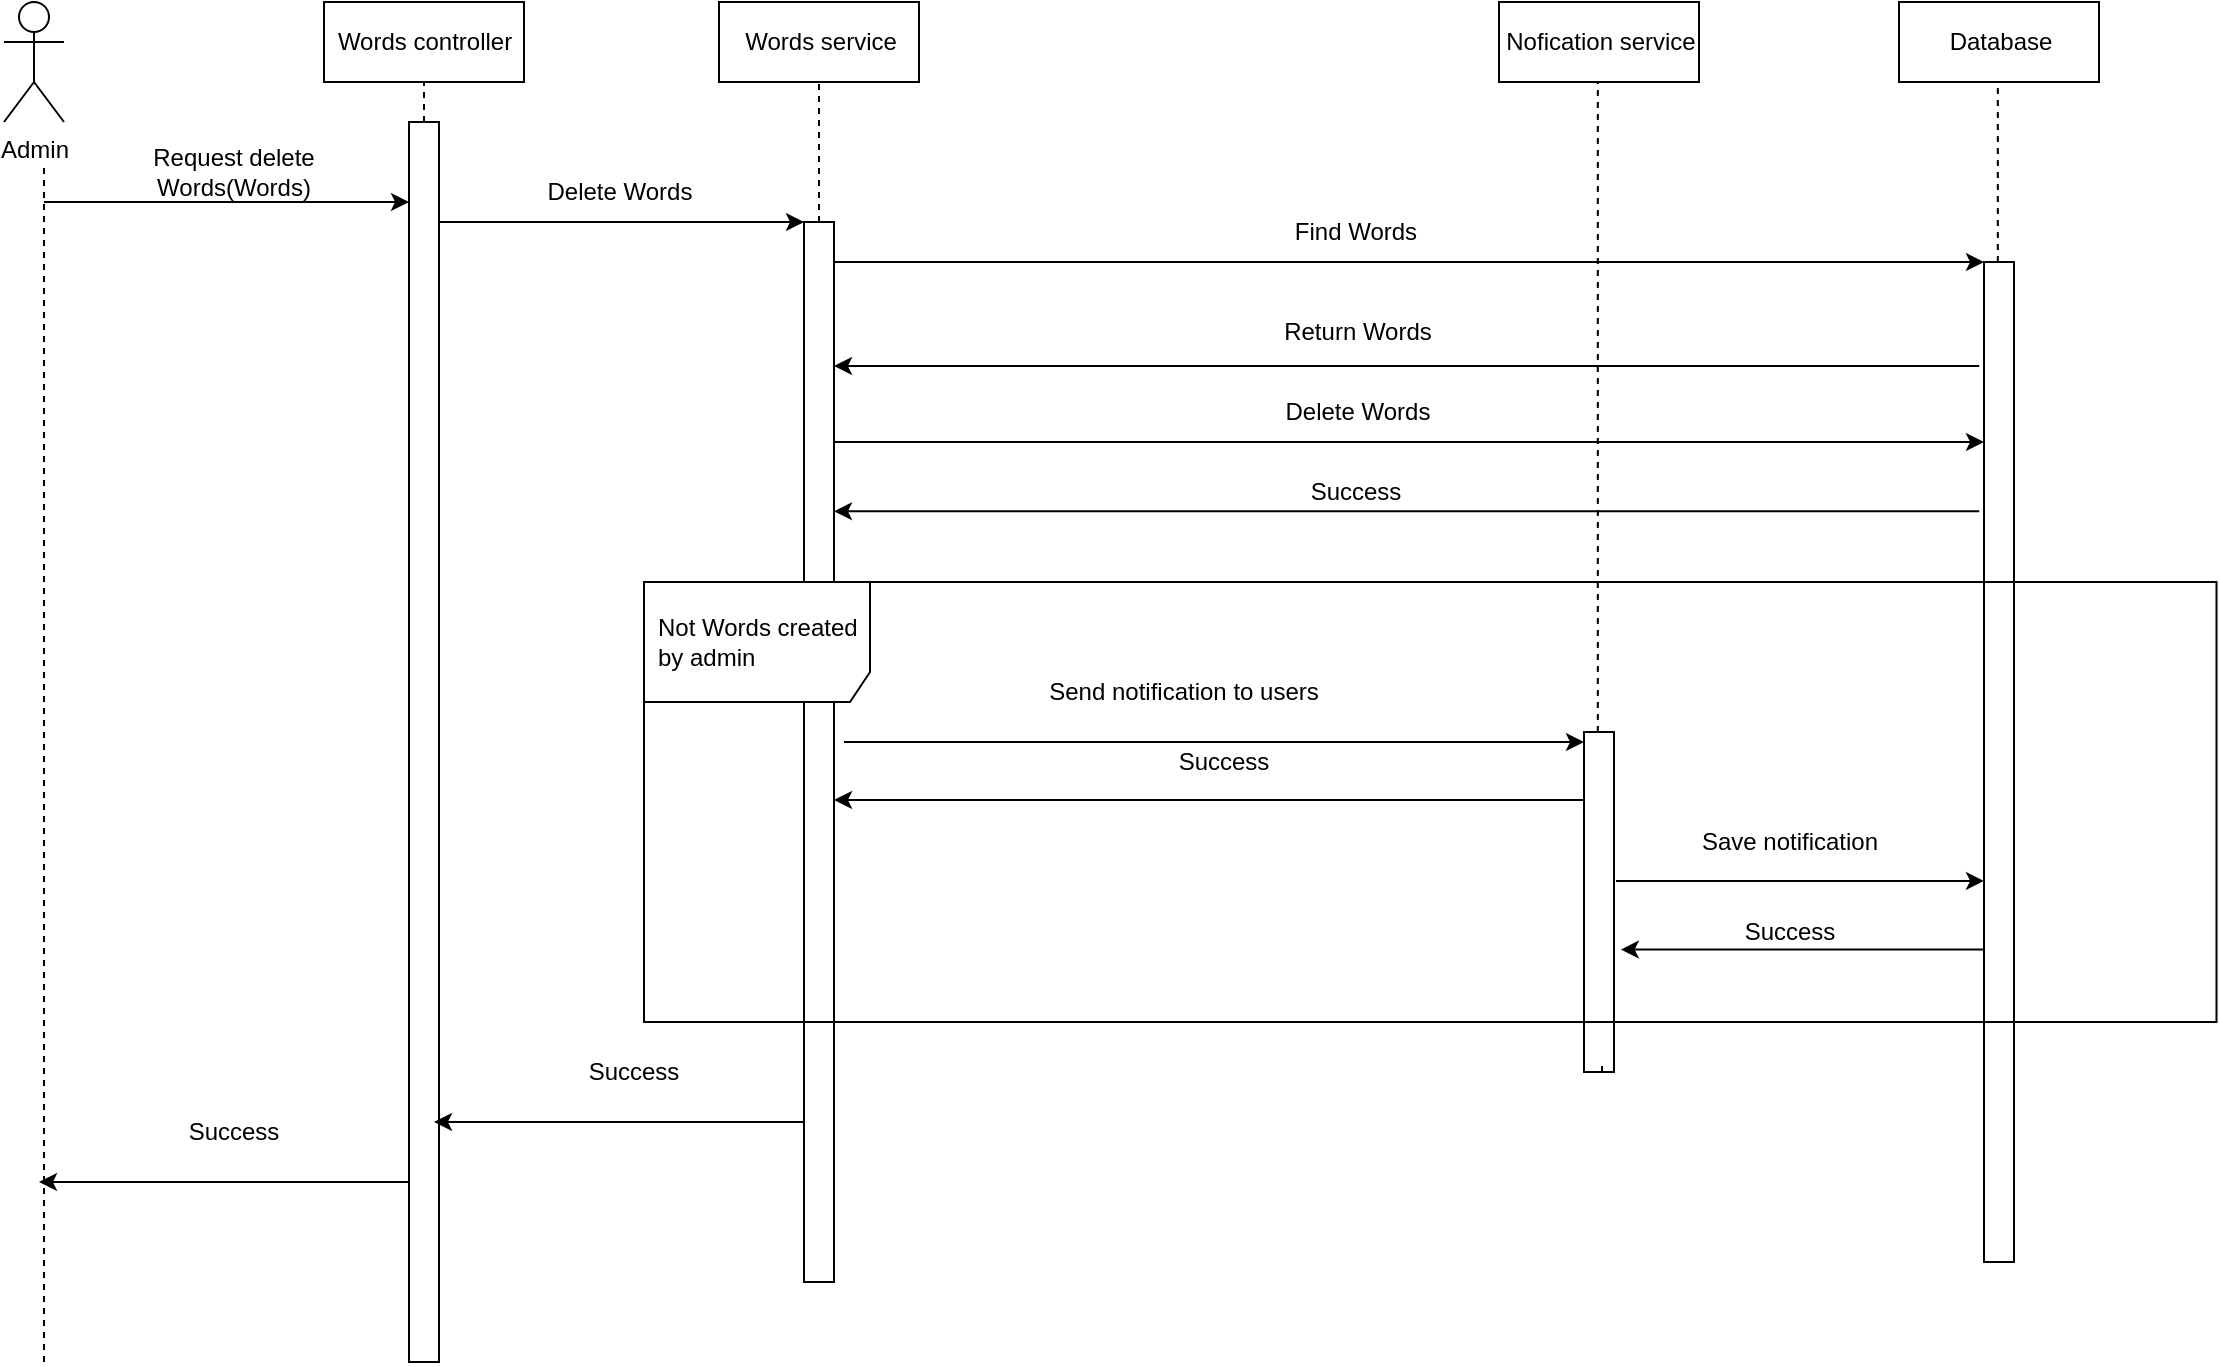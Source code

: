 <mxfile version="19.0.3" type="device"><diagram id="cKnkH1i4tVXUGwyeQf38" name="Page-1"><mxGraphModel dx="1422" dy="903" grid="1" gridSize="10" guides="1" tooltips="1" connect="1" arrows="1" fold="1" page="1" pageScale="1" pageWidth="3300" pageHeight="2339" math="0" shadow="0"><root><mxCell id="0"/><mxCell id="1" parent="0"/><mxCell id="e_Xx1pnnNxs-tSWMxYFk-114" value="Admin" style="shape=umlActor;verticalLabelPosition=bottom;verticalAlign=top;html=1;outlineConnect=0;" vertex="1" parent="1"><mxGeometry x="90" y="50" width="30" height="60" as="geometry"/></mxCell><mxCell id="e_Xx1pnnNxs-tSWMxYFk-115" value="" style="html=1;points=[];perimeter=orthogonalPerimeter;" vertex="1" parent="1"><mxGeometry x="292.5" y="110" width="15" height="620" as="geometry"/></mxCell><mxCell id="e_Xx1pnnNxs-tSWMxYFk-116" value="" style="html=1;points=[];perimeter=orthogonalPerimeter;" vertex="1" parent="1"><mxGeometry x="490" y="160" width="15" height="530" as="geometry"/></mxCell><mxCell id="e_Xx1pnnNxs-tSWMxYFk-117" value="" style="endArrow=classic;html=1;rounded=0;" edge="1" parent="1" target="e_Xx1pnnNxs-tSWMxYFk-115"><mxGeometry width="50" height="50" relative="1" as="geometry"><mxPoint x="110" y="150" as="sourcePoint"/><mxPoint x="290" y="170" as="targetPoint"/></mxGeometry></mxCell><mxCell id="e_Xx1pnnNxs-tSWMxYFk-118" value="" style="html=1;points=[];perimeter=orthogonalPerimeter;" vertex="1" parent="1"><mxGeometry x="880" y="415" width="15" height="170" as="geometry"/></mxCell><mxCell id="e_Xx1pnnNxs-tSWMxYFk-119" value="" style="html=1;points=[];perimeter=orthogonalPerimeter;" vertex="1" parent="1"><mxGeometry x="1080" y="180" width="15" height="500" as="geometry"/></mxCell><mxCell id="e_Xx1pnnNxs-tSWMxYFk-120" value="Request delete Words(Words)" style="text;html=1;strokeColor=none;fillColor=none;align=center;verticalAlign=middle;whiteSpace=wrap;rounded=0;" vertex="1" parent="1"><mxGeometry x="140" y="120" width="130" height="30" as="geometry"/></mxCell><mxCell id="e_Xx1pnnNxs-tSWMxYFk-121" value="&lt;span style=&quot;&quot;&gt;Words controller&lt;/span&gt;" style="html=1;" vertex="1" parent="1"><mxGeometry x="250" y="50" width="100" height="40" as="geometry"/></mxCell><mxCell id="e_Xx1pnnNxs-tSWMxYFk-122" value="&lt;span style=&quot;&quot;&gt;Words service&lt;/span&gt;" style="html=1;" vertex="1" parent="1"><mxGeometry x="447.5" y="50" width="100" height="40" as="geometry"/></mxCell><mxCell id="e_Xx1pnnNxs-tSWMxYFk-123" value="&lt;span style=&quot;&quot;&gt;Nofication service&lt;/span&gt;" style="html=1;" vertex="1" parent="1"><mxGeometry x="837.5" y="50" width="100" height="40" as="geometry"/></mxCell><mxCell id="e_Xx1pnnNxs-tSWMxYFk-124" value="&lt;span style=&quot;&quot;&gt;Database&lt;/span&gt;" style="html=1;" vertex="1" parent="1"><mxGeometry x="1037.5" y="50" width="100" height="40" as="geometry"/></mxCell><mxCell id="e_Xx1pnnNxs-tSWMxYFk-130" value="Return Words" style="text;html=1;strokeColor=none;fillColor=none;align=center;verticalAlign=middle;whiteSpace=wrap;rounded=0;" vertex="1" parent="1"><mxGeometry x="642.5" y="200" width="247.5" height="30" as="geometry"/></mxCell><mxCell id="e_Xx1pnnNxs-tSWMxYFk-131" value="" style="endArrow=classic;html=1;rounded=0;exitX=-0.159;exitY=0.104;exitDx=0;exitDy=0;exitPerimeter=0;" edge="1" parent="1" source="e_Xx1pnnNxs-tSWMxYFk-119" target="e_Xx1pnnNxs-tSWMxYFk-116"><mxGeometry width="50" height="50" relative="1" as="geometry"><mxPoint x="715" y="300" as="sourcePoint"/><mxPoint x="710" y="328" as="targetPoint"/></mxGeometry></mxCell><mxCell id="e_Xx1pnnNxs-tSWMxYFk-132" value="Success" style="text;html=1;strokeColor=none;fillColor=none;align=center;verticalAlign=middle;whiteSpace=wrap;rounded=0;" vertex="1" parent="1"><mxGeometry x="711.25" y="280" width="110" height="30" as="geometry"/></mxCell><mxCell id="e_Xx1pnnNxs-tSWMxYFk-133" value="" style="endArrow=classic;html=1;rounded=0;" edge="1" parent="1" target="e_Xx1pnnNxs-tSWMxYFk-118"><mxGeometry width="50" height="50" relative="1" as="geometry"><mxPoint x="510" y="420" as="sourcePoint"/><mxPoint x="881.23" y="380.32" as="targetPoint"/></mxGeometry></mxCell><mxCell id="e_Xx1pnnNxs-tSWMxYFk-134" value="Send notification to users" style="text;html=1;strokeColor=none;fillColor=none;align=center;verticalAlign=middle;whiteSpace=wrap;rounded=0;" vertex="1" parent="1"><mxGeometry x="570" y="380" width="220" height="30" as="geometry"/></mxCell><mxCell id="e_Xx1pnnNxs-tSWMxYFk-135" value="" style="endArrow=classic;html=1;rounded=0;exitX=1.067;exitY=0.438;exitDx=0;exitDy=0;exitPerimeter=0;" edge="1" parent="1" source="e_Xx1pnnNxs-tSWMxYFk-118" target="e_Xx1pnnNxs-tSWMxYFk-119"><mxGeometry width="50" height="50" relative="1" as="geometry"><mxPoint x="895" y="400.0" as="sourcePoint"/><mxPoint x="1080" y="400" as="targetPoint"/></mxGeometry></mxCell><mxCell id="e_Xx1pnnNxs-tSWMxYFk-136" value="Save notification" style="text;html=1;strokeColor=none;fillColor=none;align=center;verticalAlign=middle;whiteSpace=wrap;rounded=0;" vertex="1" parent="1"><mxGeometry x="927.5" y="455" width="110" height="30" as="geometry"/></mxCell><mxCell id="e_Xx1pnnNxs-tSWMxYFk-137" value="" style="endArrow=classic;html=1;rounded=0;entryX=1.227;entryY=0.64;entryDx=0;entryDy=0;entryPerimeter=0;" edge="1" parent="1" source="e_Xx1pnnNxs-tSWMxYFk-119" target="e_Xx1pnnNxs-tSWMxYFk-118"><mxGeometry width="50" height="50" relative="1" as="geometry"><mxPoint x="1050.63" y="460.2" as="sourcePoint"/><mxPoint x="680" y="460" as="targetPoint"/></mxGeometry></mxCell><mxCell id="e_Xx1pnnNxs-tSWMxYFk-138" value="Success" style="text;html=1;strokeColor=none;fillColor=none;align=center;verticalAlign=middle;whiteSpace=wrap;rounded=0;" vertex="1" parent="1"><mxGeometry x="927.5" y="500" width="110" height="30" as="geometry"/></mxCell><mxCell id="e_Xx1pnnNxs-tSWMxYFk-140" value="Success" style="text;html=1;strokeColor=none;fillColor=none;align=center;verticalAlign=middle;whiteSpace=wrap;rounded=0;" vertex="1" parent="1"><mxGeometry x="645" y="415" width="110" height="30" as="geometry"/></mxCell><mxCell id="e_Xx1pnnNxs-tSWMxYFk-141" value="" style="endArrow=classic;html=1;rounded=0;" edge="1" parent="1"><mxGeometry width="50" height="50" relative="1" as="geometry"><mxPoint x="292.5" y="640" as="sourcePoint"/><mxPoint x="107.5" y="640" as="targetPoint"/></mxGeometry></mxCell><mxCell id="e_Xx1pnnNxs-tSWMxYFk-142" value="Success" style="text;html=1;strokeColor=none;fillColor=none;align=center;verticalAlign=middle;whiteSpace=wrap;rounded=0;" vertex="1" parent="1"><mxGeometry x="150" y="600" width="110" height="30" as="geometry"/></mxCell><mxCell id="e_Xx1pnnNxs-tSWMxYFk-144" value="" style="endArrow=none;html=1;rounded=0;entryX=0.667;entryY=1.333;entryDx=0;entryDy=0;entryPerimeter=0;shadow=0;dashed=1" edge="1" parent="1" target="e_Xx1pnnNxs-tSWMxYFk-114"><mxGeometry width="50" height="50" relative="1" as="geometry"><mxPoint x="110" y="730" as="sourcePoint"/><mxPoint x="100" y="190" as="targetPoint"/></mxGeometry></mxCell><mxCell id="e_Xx1pnnNxs-tSWMxYFk-151" value="" style="endArrow=none;dashed=1;html=1;rounded=0;shadow=0;" edge="1" parent="1" source="e_Xx1pnnNxs-tSWMxYFk-116" target="e_Xx1pnnNxs-tSWMxYFk-122"><mxGeometry width="50" height="50" relative="1" as="geometry"><mxPoint x="696.91" y="230" as="sourcePoint"/><mxPoint x="696.91" y="90" as="targetPoint"/></mxGeometry></mxCell><mxCell id="e_Xx1pnnNxs-tSWMxYFk-152" value="" style="endArrow=none;dashed=1;html=1;rounded=0;shadow=0;entryX=0.5;entryY=1;entryDx=0;entryDy=0;" edge="1" parent="1" source="e_Xx1pnnNxs-tSWMxYFk-118"><mxGeometry width="50" height="50" relative="1" as="geometry"><mxPoint x="886.91" y="230" as="sourcePoint"/><mxPoint x="886.91" y="90" as="targetPoint"/></mxGeometry></mxCell><mxCell id="e_Xx1pnnNxs-tSWMxYFk-153" value="" style="endArrow=none;dashed=1;html=1;rounded=0;shadow=0;entryX=0.5;entryY=1;entryDx=0;entryDy=0;" edge="1" parent="1" source="e_Xx1pnnNxs-tSWMxYFk-119"><mxGeometry width="50" height="50" relative="1" as="geometry"><mxPoint x="1086.91" y="230" as="sourcePoint"/><mxPoint x="1086.91" y="90" as="targetPoint"/></mxGeometry></mxCell><mxCell id="e_Xx1pnnNxs-tSWMxYFk-154" value="" style="endArrow=none;dashed=1;html=1;rounded=0;shadow=0;entryX=0.5;entryY=1;entryDx=0;entryDy=0;" edge="1" parent="1" source="e_Xx1pnnNxs-tSWMxYFk-115" target="e_Xx1pnnNxs-tSWMxYFk-121"><mxGeometry width="50" height="50" relative="1" as="geometry"><mxPoint x="350" y="250" as="sourcePoint"/><mxPoint x="350" y="110" as="targetPoint"/></mxGeometry></mxCell><mxCell id="e_Xx1pnnNxs-tSWMxYFk-155" value="" style="endArrow=none;dashed=1;html=1;rounded=0;shadow=0;entryX=0.6;entryY=0.012;entryDx=0;entryDy=0;entryPerimeter=0;" edge="1" parent="1" source="e_Xx1pnnNxs-tSWMxYFk-118"><mxGeometry width="50" height="50" relative="1" as="geometry"><mxPoint x="1000.0" y="330" as="sourcePoint"/><mxPoint x="889" y="581.44" as="targetPoint"/></mxGeometry></mxCell><mxCell id="e_Xx1pnnNxs-tSWMxYFk-161" value="" style="endArrow=classic;html=1;rounded=0;" edge="1" parent="1"><mxGeometry width="50" height="50" relative="1" as="geometry"><mxPoint x="490" y="610" as="sourcePoint"/><mxPoint x="305" y="610" as="targetPoint"/></mxGeometry></mxCell><mxCell id="e_Xx1pnnNxs-tSWMxYFk-162" value="Success" style="text;html=1;strokeColor=none;fillColor=none;align=center;verticalAlign=middle;whiteSpace=wrap;rounded=0;" vertex="1" parent="1"><mxGeometry x="350" y="570" width="110" height="30" as="geometry"/></mxCell><mxCell id="e_Xx1pnnNxs-tSWMxYFk-167" value="" style="endArrow=classic;html=1;rounded=0;" edge="1" parent="1"><mxGeometry width="50" height="50" relative="1" as="geometry"><mxPoint x="307.5" y="160" as="sourcePoint"/><mxPoint x="490" y="160" as="targetPoint"/></mxGeometry></mxCell><mxCell id="e_Xx1pnnNxs-tSWMxYFk-168" value="Delete Words" style="text;html=1;strokeColor=none;fillColor=none;align=center;verticalAlign=middle;whiteSpace=wrap;rounded=0;" vertex="1" parent="1"><mxGeometry x="332.5" y="130" width="130" height="30" as="geometry"/></mxCell><mxCell id="e_Xx1pnnNxs-tSWMxYFk-169" value="" style="endArrow=classic;html=1;rounded=0;exitX=1;exitY=0.148;exitDx=0;exitDy=0;exitPerimeter=0;" edge="1" parent="1"><mxGeometry width="50" height="50" relative="1" as="geometry"><mxPoint x="505" y="180.0" as="sourcePoint"/><mxPoint x="1080" y="180.0" as="targetPoint"/></mxGeometry></mxCell><mxCell id="e_Xx1pnnNxs-tSWMxYFk-170" value="Find Words" style="text;html=1;strokeColor=none;fillColor=none;align=center;verticalAlign=middle;whiteSpace=wrap;rounded=0;" vertex="1" parent="1"><mxGeometry x="701.25" y="150" width="130" height="30" as="geometry"/></mxCell><mxCell id="e_Xx1pnnNxs-tSWMxYFk-171" value="" style="endArrow=classic;html=1;rounded=0;exitX=1;exitY=0.148;exitDx=0;exitDy=0;exitPerimeter=0;" edge="1" parent="1"><mxGeometry width="50" height="50" relative="1" as="geometry"><mxPoint x="505" y="270" as="sourcePoint"/><mxPoint x="1080" y="270" as="targetPoint"/></mxGeometry></mxCell><mxCell id="e_Xx1pnnNxs-tSWMxYFk-172" value="Delete Words" style="text;html=1;strokeColor=none;fillColor=none;align=center;verticalAlign=middle;whiteSpace=wrap;rounded=0;" vertex="1" parent="1"><mxGeometry x="642.5" y="240" width="247.5" height="30" as="geometry"/></mxCell><mxCell id="e_Xx1pnnNxs-tSWMxYFk-174" value="" style="endArrow=classic;html=1;rounded=0;exitX=-0.159;exitY=0.104;exitDx=0;exitDy=0;exitPerimeter=0;" edge="1" parent="1"><mxGeometry width="50" height="50" relative="1" as="geometry"><mxPoint x="1077.615" y="304.66" as="sourcePoint"/><mxPoint x="505" y="304.66" as="targetPoint"/></mxGeometry></mxCell><mxCell id="e_Xx1pnnNxs-tSWMxYFk-177" value="" style="endArrow=classic;html=1;rounded=0;" edge="1" parent="1"><mxGeometry width="50" height="50" relative="1" as="geometry"><mxPoint x="880" y="449" as="sourcePoint"/><mxPoint x="505" y="449" as="targetPoint"/></mxGeometry></mxCell><mxCell id="e_Xx1pnnNxs-tSWMxYFk-176" value="Not Words created by admin" style="shape=umlFrame;whiteSpace=wrap;html=1;width=113;height=60;boundedLbl=1;verticalAlign=middle;align=left;spacingLeft=5;" vertex="1" parent="1"><mxGeometry x="410" y="340" width="786.25" height="220" as="geometry"/></mxCell></root></mxGraphModel></diagram></mxfile>